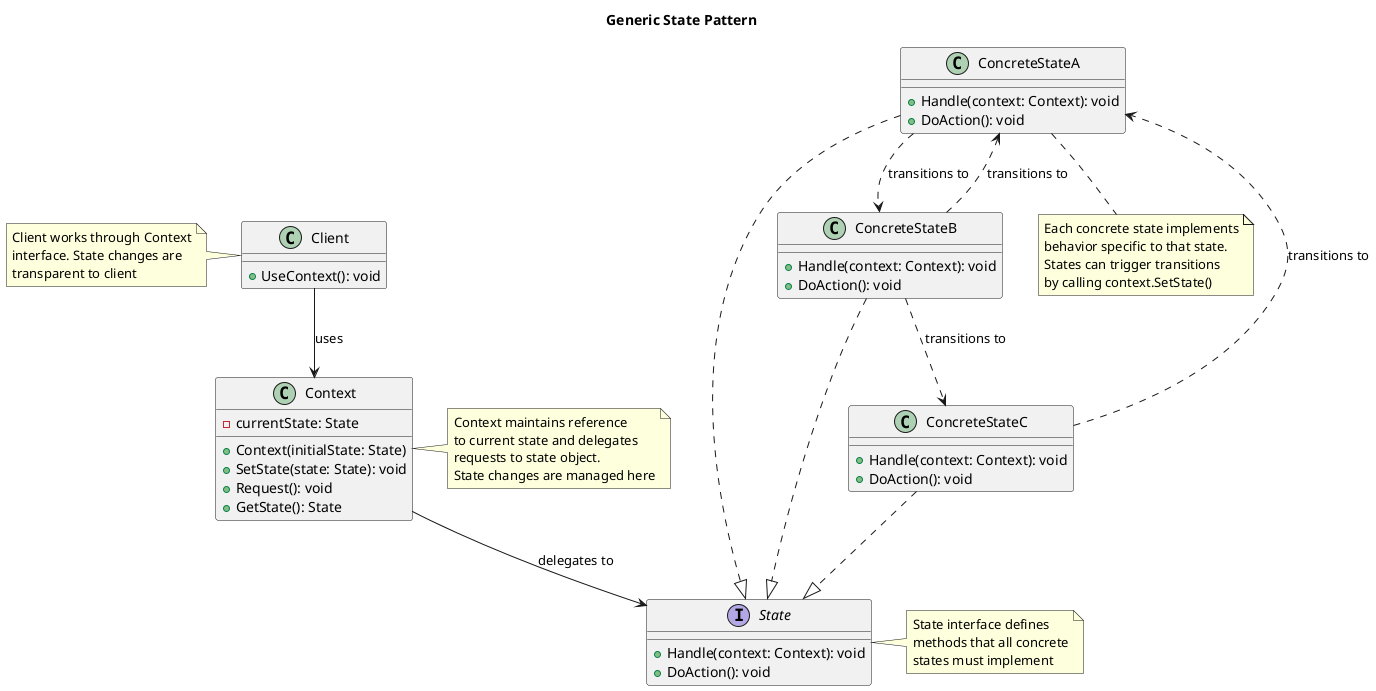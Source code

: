 @startuml Generic_State_Pattern

title Generic State Pattern

interface State {
    +Handle(context: Context): void
    +DoAction(): void
}

class ConcreteStateA {
    +Handle(context: Context): void
    +DoAction(): void
}

class ConcreteStateB {
    +Handle(context: Context): void
    +DoAction(): void
}

class ConcreteStateC {
    +Handle(context: Context): void
    +DoAction(): void
}

class Context {
    -currentState: State
    +Context(initialState: State)
    +SetState(state: State): void
    +Request(): void
    +GetState(): State
}

class Client {
    +UseContext(): void
}

ConcreteStateA ..|> State
ConcreteStateB ..|> State
ConcreteStateC ..|> State
Context --> State : delegates to
Client --> Context : uses

ConcreteStateA ..> ConcreteStateB : transitions to
ConcreteStateB ..> ConcreteStateC : transitions to
ConcreteStateC ..> ConcreteStateA : transitions to
ConcreteStateB ..> ConcreteStateA : transitions to

note right of State
  State interface defines
  methods that all concrete
  states must implement
end note

note right of Context
  Context maintains reference
  to current state and delegates
  requests to state object.
  State changes are managed here
end note

note bottom of ConcreteStateA
  Each concrete state implements
  behavior specific to that state.
  States can trigger transitions
  by calling context.SetState()
end note

note left of Client
  Client works through Context
  interface. State changes are
  transparent to client
end note

@enduml
